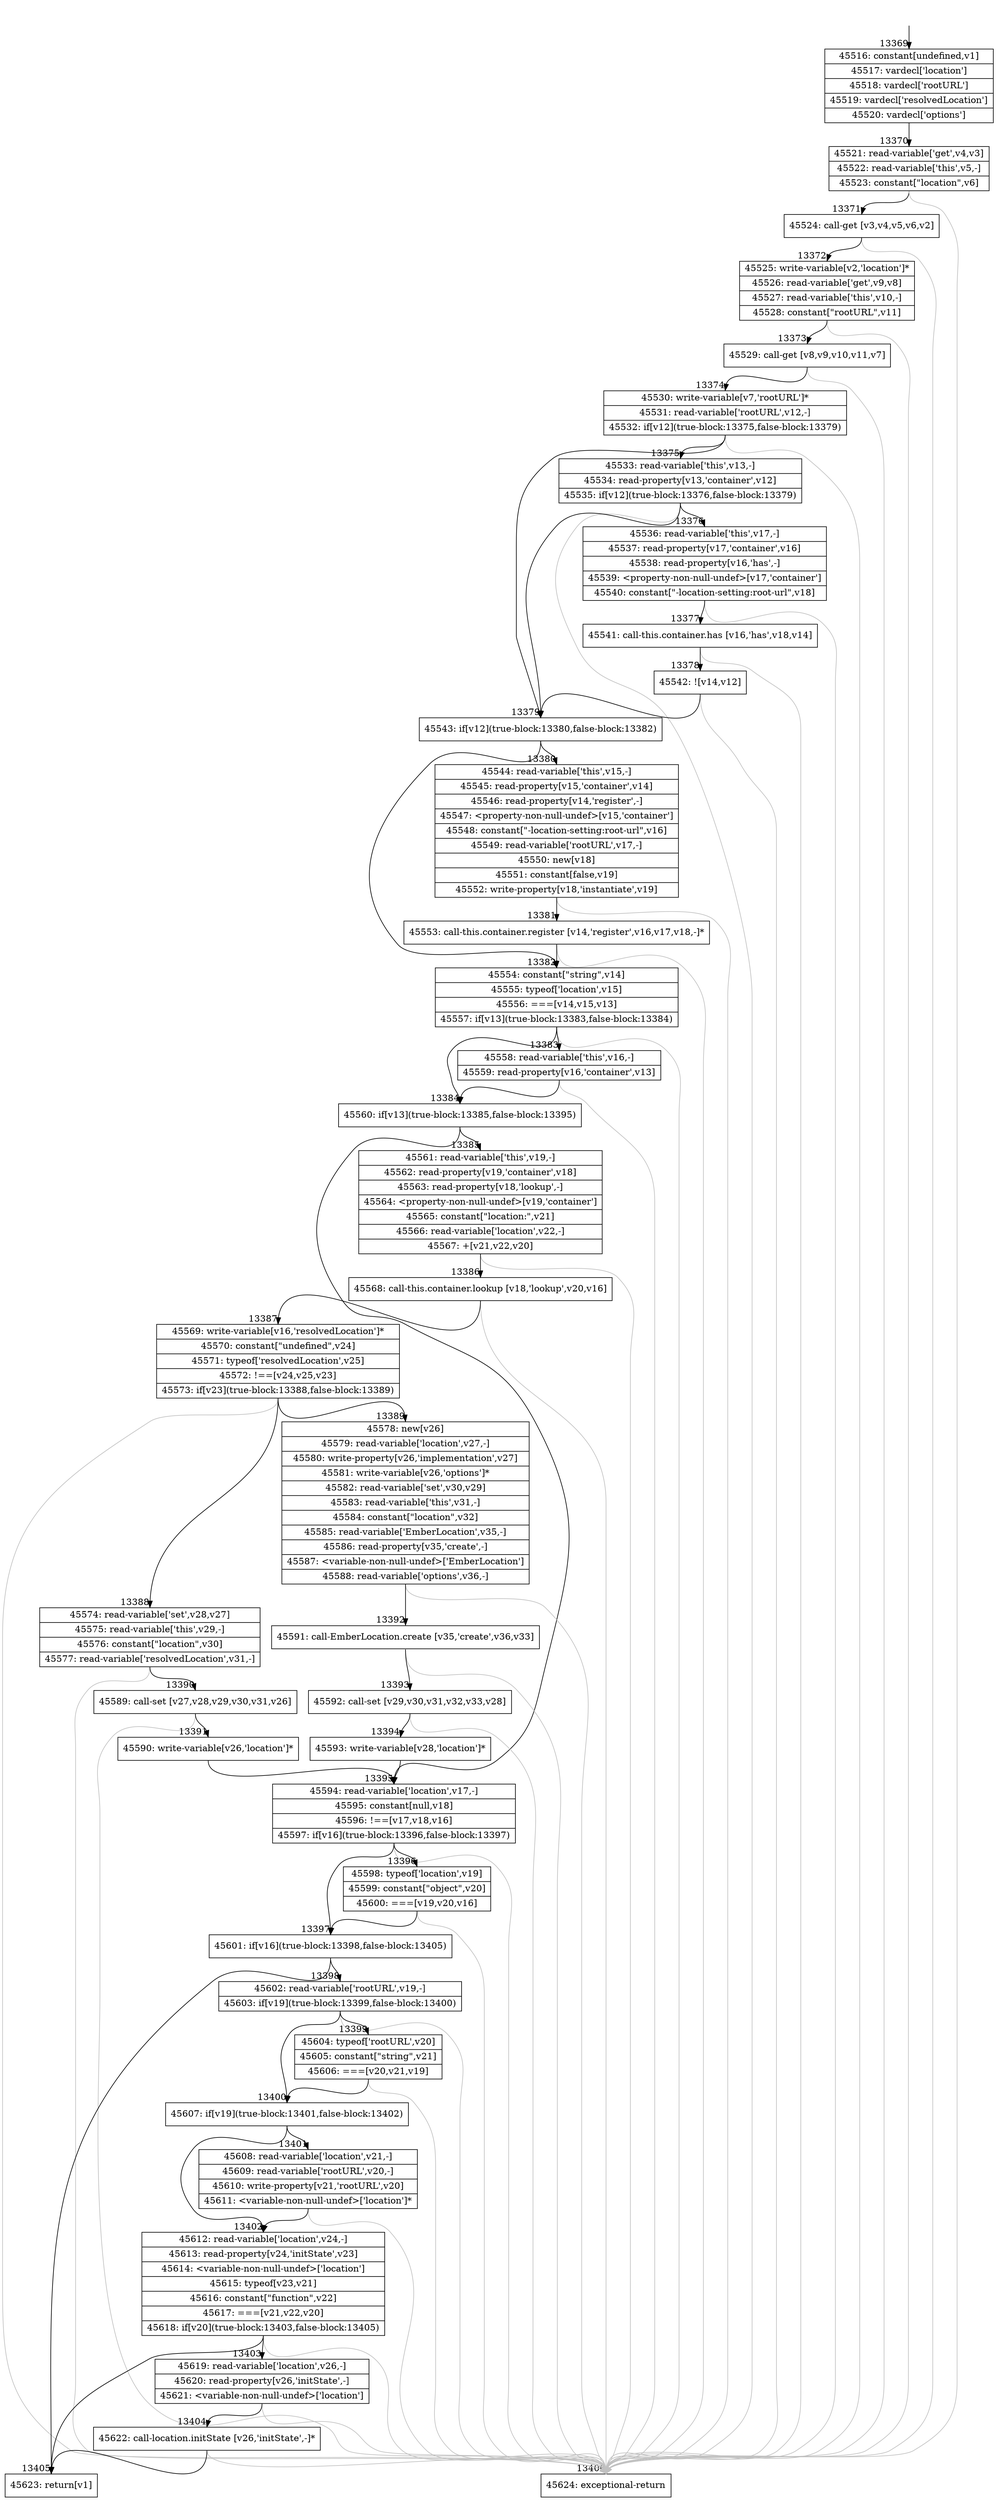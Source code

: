 digraph {
rankdir="TD"
BB_entry1107[shape=none,label=""];
BB_entry1107 -> BB13369 [tailport=s, headport=n, headlabel="    13369"]
BB13369 [shape=record label="{45516: constant[undefined,v1]|45517: vardecl['location']|45518: vardecl['rootURL']|45519: vardecl['resolvedLocation']|45520: vardecl['options']}" ] 
BB13369 -> BB13370 [tailport=s, headport=n, headlabel="      13370"]
BB13370 [shape=record label="{45521: read-variable['get',v4,v3]|45522: read-variable['this',v5,-]|45523: constant[\"location\",v6]}" ] 
BB13370 -> BB13371 [tailport=s, headport=n, headlabel="      13371"]
BB13370 -> BB13406 [tailport=s, headport=n, color=gray, headlabel="      13406"]
BB13371 [shape=record label="{45524: call-get [v3,v4,v5,v6,v2]}" ] 
BB13371 -> BB13372 [tailport=s, headport=n, headlabel="      13372"]
BB13371 -> BB13406 [tailport=s, headport=n, color=gray]
BB13372 [shape=record label="{45525: write-variable[v2,'location']*|45526: read-variable['get',v9,v8]|45527: read-variable['this',v10,-]|45528: constant[\"rootURL\",v11]}" ] 
BB13372 -> BB13373 [tailport=s, headport=n, headlabel="      13373"]
BB13372 -> BB13406 [tailport=s, headport=n, color=gray]
BB13373 [shape=record label="{45529: call-get [v8,v9,v10,v11,v7]}" ] 
BB13373 -> BB13374 [tailport=s, headport=n, headlabel="      13374"]
BB13373 -> BB13406 [tailport=s, headport=n, color=gray]
BB13374 [shape=record label="{45530: write-variable[v7,'rootURL']*|45531: read-variable['rootURL',v12,-]|45532: if[v12](true-block:13375,false-block:13379)}" ] 
BB13374 -> BB13379 [tailport=s, headport=n, headlabel="      13379"]
BB13374 -> BB13375 [tailport=s, headport=n, headlabel="      13375"]
BB13374 -> BB13406 [tailport=s, headport=n, color=gray]
BB13375 [shape=record label="{45533: read-variable['this',v13,-]|45534: read-property[v13,'container',v12]|45535: if[v12](true-block:13376,false-block:13379)}" ] 
BB13375 -> BB13379 [tailport=s, headport=n]
BB13375 -> BB13376 [tailport=s, headport=n, headlabel="      13376"]
BB13375 -> BB13406 [tailport=s, headport=n, color=gray]
BB13376 [shape=record label="{45536: read-variable['this',v17,-]|45537: read-property[v17,'container',v16]|45538: read-property[v16,'has',-]|45539: \<property-non-null-undef\>[v17,'container']|45540: constant[\"-location-setting:root-url\",v18]}" ] 
BB13376 -> BB13377 [tailport=s, headport=n, headlabel="      13377"]
BB13376 -> BB13406 [tailport=s, headport=n, color=gray]
BB13377 [shape=record label="{45541: call-this.container.has [v16,'has',v18,v14]}" ] 
BB13377 -> BB13378 [tailport=s, headport=n, headlabel="      13378"]
BB13377 -> BB13406 [tailport=s, headport=n, color=gray]
BB13378 [shape=record label="{45542: ![v14,v12]}" ] 
BB13378 -> BB13379 [tailport=s, headport=n]
BB13378 -> BB13406 [tailport=s, headport=n, color=gray]
BB13379 [shape=record label="{45543: if[v12](true-block:13380,false-block:13382)}" ] 
BB13379 -> BB13380 [tailport=s, headport=n, headlabel="      13380"]
BB13379 -> BB13382 [tailport=s, headport=n, headlabel="      13382"]
BB13380 [shape=record label="{45544: read-variable['this',v15,-]|45545: read-property[v15,'container',v14]|45546: read-property[v14,'register',-]|45547: \<property-non-null-undef\>[v15,'container']|45548: constant[\"-location-setting:root-url\",v16]|45549: read-variable['rootURL',v17,-]|45550: new[v18]|45551: constant[false,v19]|45552: write-property[v18,'instantiate',v19]}" ] 
BB13380 -> BB13381 [tailport=s, headport=n, headlabel="      13381"]
BB13380 -> BB13406 [tailport=s, headport=n, color=gray]
BB13381 [shape=record label="{45553: call-this.container.register [v14,'register',v16,v17,v18,-]*}" ] 
BB13381 -> BB13382 [tailport=s, headport=n]
BB13381 -> BB13406 [tailport=s, headport=n, color=gray]
BB13382 [shape=record label="{45554: constant[\"string\",v14]|45555: typeof['location',v15]|45556: ===[v14,v15,v13]|45557: if[v13](true-block:13383,false-block:13384)}" ] 
BB13382 -> BB13384 [tailport=s, headport=n, headlabel="      13384"]
BB13382 -> BB13383 [tailport=s, headport=n, headlabel="      13383"]
BB13382 -> BB13406 [tailport=s, headport=n, color=gray]
BB13383 [shape=record label="{45558: read-variable['this',v16,-]|45559: read-property[v16,'container',v13]}" ] 
BB13383 -> BB13384 [tailport=s, headport=n]
BB13383 -> BB13406 [tailport=s, headport=n, color=gray]
BB13384 [shape=record label="{45560: if[v13](true-block:13385,false-block:13395)}" ] 
BB13384 -> BB13385 [tailport=s, headport=n, headlabel="      13385"]
BB13384 -> BB13395 [tailport=s, headport=n, headlabel="      13395"]
BB13385 [shape=record label="{45561: read-variable['this',v19,-]|45562: read-property[v19,'container',v18]|45563: read-property[v18,'lookup',-]|45564: \<property-non-null-undef\>[v19,'container']|45565: constant[\"location:\",v21]|45566: read-variable['location',v22,-]|45567: +[v21,v22,v20]}" ] 
BB13385 -> BB13386 [tailport=s, headport=n, headlabel="      13386"]
BB13385 -> BB13406 [tailport=s, headport=n, color=gray]
BB13386 [shape=record label="{45568: call-this.container.lookup [v18,'lookup',v20,v16]}" ] 
BB13386 -> BB13387 [tailport=s, headport=n, headlabel="      13387"]
BB13386 -> BB13406 [tailport=s, headport=n, color=gray]
BB13387 [shape=record label="{45569: write-variable[v16,'resolvedLocation']*|45570: constant[\"undefined\",v24]|45571: typeof['resolvedLocation',v25]|45572: !==[v24,v25,v23]|45573: if[v23](true-block:13388,false-block:13389)}" ] 
BB13387 -> BB13388 [tailport=s, headport=n, headlabel="      13388"]
BB13387 -> BB13389 [tailport=s, headport=n, headlabel="      13389"]
BB13387 -> BB13406 [tailport=s, headport=n, color=gray]
BB13388 [shape=record label="{45574: read-variable['set',v28,v27]|45575: read-variable['this',v29,-]|45576: constant[\"location\",v30]|45577: read-variable['resolvedLocation',v31,-]}" ] 
BB13388 -> BB13390 [tailport=s, headport=n, headlabel="      13390"]
BB13388 -> BB13406 [tailport=s, headport=n, color=gray]
BB13389 [shape=record label="{45578: new[v26]|45579: read-variable['location',v27,-]|45580: write-property[v26,'implementation',v27]|45581: write-variable[v26,'options']*|45582: read-variable['set',v30,v29]|45583: read-variable['this',v31,-]|45584: constant[\"location\",v32]|45585: read-variable['EmberLocation',v35,-]|45586: read-property[v35,'create',-]|45587: \<variable-non-null-undef\>['EmberLocation']|45588: read-variable['options',v36,-]}" ] 
BB13389 -> BB13392 [tailport=s, headport=n, headlabel="      13392"]
BB13389 -> BB13406 [tailport=s, headport=n, color=gray]
BB13390 [shape=record label="{45589: call-set [v27,v28,v29,v30,v31,v26]}" ] 
BB13390 -> BB13391 [tailport=s, headport=n, headlabel="      13391"]
BB13390 -> BB13406 [tailport=s, headport=n, color=gray]
BB13391 [shape=record label="{45590: write-variable[v26,'location']*}" ] 
BB13391 -> BB13395 [tailport=s, headport=n]
BB13392 [shape=record label="{45591: call-EmberLocation.create [v35,'create',v36,v33]}" ] 
BB13392 -> BB13393 [tailport=s, headport=n, headlabel="      13393"]
BB13392 -> BB13406 [tailport=s, headport=n, color=gray]
BB13393 [shape=record label="{45592: call-set [v29,v30,v31,v32,v33,v28]}" ] 
BB13393 -> BB13394 [tailport=s, headport=n, headlabel="      13394"]
BB13393 -> BB13406 [tailport=s, headport=n, color=gray]
BB13394 [shape=record label="{45593: write-variable[v28,'location']*}" ] 
BB13394 -> BB13395 [tailport=s, headport=n]
BB13395 [shape=record label="{45594: read-variable['location',v17,-]|45595: constant[null,v18]|45596: !==[v17,v18,v16]|45597: if[v16](true-block:13396,false-block:13397)}" ] 
BB13395 -> BB13397 [tailport=s, headport=n, headlabel="      13397"]
BB13395 -> BB13396 [tailport=s, headport=n, headlabel="      13396"]
BB13395 -> BB13406 [tailport=s, headport=n, color=gray]
BB13396 [shape=record label="{45598: typeof['location',v19]|45599: constant[\"object\",v20]|45600: ===[v19,v20,v16]}" ] 
BB13396 -> BB13397 [tailport=s, headport=n]
BB13396 -> BB13406 [tailport=s, headport=n, color=gray]
BB13397 [shape=record label="{45601: if[v16](true-block:13398,false-block:13405)}" ] 
BB13397 -> BB13398 [tailport=s, headport=n, headlabel="      13398"]
BB13397 -> BB13405 [tailport=s, headport=n, headlabel="      13405"]
BB13398 [shape=record label="{45602: read-variable['rootURL',v19,-]|45603: if[v19](true-block:13399,false-block:13400)}" ] 
BB13398 -> BB13400 [tailport=s, headport=n, headlabel="      13400"]
BB13398 -> BB13399 [tailport=s, headport=n, headlabel="      13399"]
BB13398 -> BB13406 [tailport=s, headport=n, color=gray]
BB13399 [shape=record label="{45604: typeof['rootURL',v20]|45605: constant[\"string\",v21]|45606: ===[v20,v21,v19]}" ] 
BB13399 -> BB13400 [tailport=s, headport=n]
BB13399 -> BB13406 [tailport=s, headport=n, color=gray]
BB13400 [shape=record label="{45607: if[v19](true-block:13401,false-block:13402)}" ] 
BB13400 -> BB13401 [tailport=s, headport=n, headlabel="      13401"]
BB13400 -> BB13402 [tailport=s, headport=n, headlabel="      13402"]
BB13401 [shape=record label="{45608: read-variable['location',v21,-]|45609: read-variable['rootURL',v20,-]|45610: write-property[v21,'rootURL',v20]|45611: \<variable-non-null-undef\>['location']*}" ] 
BB13401 -> BB13402 [tailport=s, headport=n]
BB13401 -> BB13406 [tailport=s, headport=n, color=gray]
BB13402 [shape=record label="{45612: read-variable['location',v24,-]|45613: read-property[v24,'initState',v23]|45614: \<variable-non-null-undef\>['location']|45615: typeof[v23,v21]|45616: constant[\"function\",v22]|45617: ===[v21,v22,v20]|45618: if[v20](true-block:13403,false-block:13405)}" ] 
BB13402 -> BB13403 [tailport=s, headport=n, headlabel="      13403"]
BB13402 -> BB13405 [tailport=s, headport=n]
BB13402 -> BB13406 [tailport=s, headport=n, color=gray]
BB13403 [shape=record label="{45619: read-variable['location',v26,-]|45620: read-property[v26,'initState',-]|45621: \<variable-non-null-undef\>['location']}" ] 
BB13403 -> BB13404 [tailport=s, headport=n, headlabel="      13404"]
BB13403 -> BB13406 [tailport=s, headport=n, color=gray]
BB13404 [shape=record label="{45622: call-location.initState [v26,'initState',-]*}" ] 
BB13404 -> BB13405 [tailport=s, headport=n]
BB13404 -> BB13406 [tailport=s, headport=n, color=gray]
BB13405 [shape=record label="{45623: return[v1]}" ] 
BB13406 [shape=record label="{45624: exceptional-return}" ] 
//#$~ 25075
}
